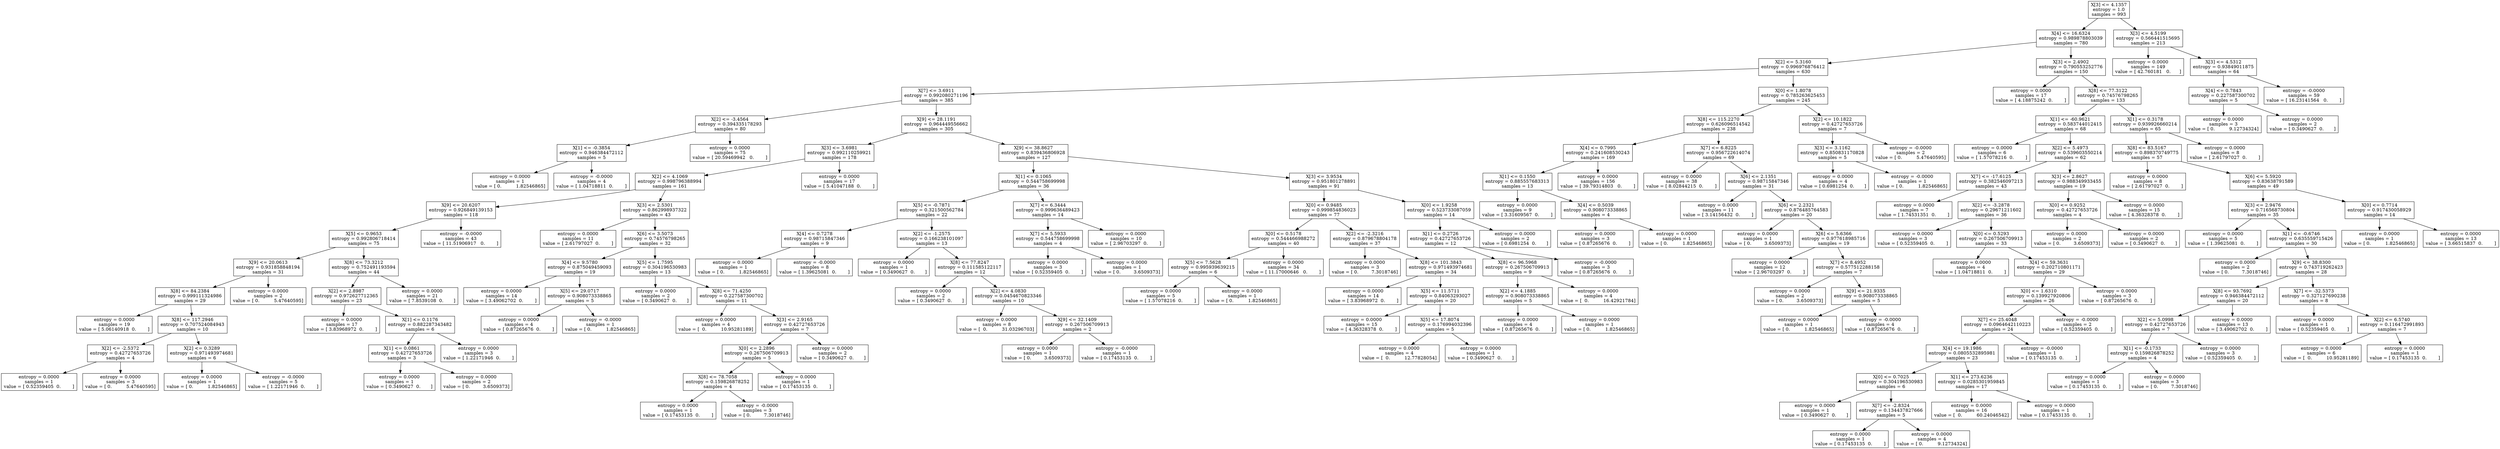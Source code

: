 digraph Tree {
0 [label="X[3] <= 4.1357\nentropy = 1.0\nsamples = 993", shape="box"] ;
1 [label="X[4] <= 16.6324\nentropy = 0.989878803039\nsamples = 780", shape="box"] ;
0 -> 1 ;
2 [label="X[2] <= 5.3160\nentropy = 0.996976876412\nsamples = 630", shape="box"] ;
1 -> 2 ;
3 [label="X[7] <= 3.6911\nentropy = 0.992080271196\nsamples = 385", shape="box"] ;
2 -> 3 ;
4 [label="X[2] <= -3.4564\nentropy = 0.394335178293\nsamples = 80", shape="box"] ;
3 -> 4 ;
5 [label="X[1] <= -0.3854\nentropy = 0.946384472112\nsamples = 5", shape="box"] ;
4 -> 5 ;
6 [label="entropy = 0.0000\nsamples = 1\nvalue = [ 0.          1.82546865]", shape="box"] ;
5 -> 6 ;
7 [label="entropy = -0.0000\nsamples = 4\nvalue = [ 1.04718811  0.        ]", shape="box"] ;
5 -> 7 ;
8 [label="entropy = 0.0000\nsamples = 75\nvalue = [ 20.59469942   0.        ]", shape="box"] ;
4 -> 8 ;
9 [label="X[9] <= 28.1191\nentropy = 0.964449556662\nsamples = 305", shape="box"] ;
3 -> 9 ;
10 [label="X[3] <= 3.6981\nentropy = 0.992110259921\nsamples = 178", shape="box"] ;
9 -> 10 ;
11 [label="X[2] <= 4.1069\nentropy = 0.998796388994\nsamples = 161", shape="box"] ;
10 -> 11 ;
12 [label="X[9] <= 20.6207\nentropy = 0.926849139153\nsamples = 118", shape="box"] ;
11 -> 12 ;
13 [label="X[5] <= 0.9653\nentropy = 0.992806718414\nsamples = 75", shape="box"] ;
12 -> 13 ;
14 [label="X[9] <= 20.0613\nentropy = 0.931858848194\nsamples = 31", shape="box"] ;
13 -> 14 ;
15 [label="X[8] <= 84.2384\nentropy = 0.999111324986\nsamples = 29", shape="box"] ;
14 -> 15 ;
16 [label="entropy = 0.0000\nsamples = 19\nvalue = [ 5.06140918  0.        ]", shape="box"] ;
15 -> 16 ;
17 [label="X[8] <= 117.2946\nentropy = 0.707524084943\nsamples = 10", shape="box"] ;
15 -> 17 ;
18 [label="X[2] <= -2.5372\nentropy = 0.42727653726\nsamples = 4", shape="box"] ;
17 -> 18 ;
19 [label="entropy = 0.0000\nsamples = 1\nvalue = [ 0.52359405  0.        ]", shape="box"] ;
18 -> 19 ;
20 [label="entropy = 0.0000\nsamples = 3\nvalue = [ 0.          5.47640595]", shape="box"] ;
18 -> 20 ;
21 [label="X[2] <= 0.3289\nentropy = 0.971493974681\nsamples = 6", shape="box"] ;
17 -> 21 ;
22 [label="entropy = 0.0000\nsamples = 1\nvalue = [ 0.          1.82546865]", shape="box"] ;
21 -> 22 ;
23 [label="entropy = -0.0000\nsamples = 5\nvalue = [ 1.22171946  0.        ]", shape="box"] ;
21 -> 23 ;
24 [label="entropy = 0.0000\nsamples = 2\nvalue = [ 0.          5.47640595]", shape="box"] ;
14 -> 24 ;
25 [label="X[8] <= 73.3212\nentropy = 0.752491193594\nsamples = 44", shape="box"] ;
13 -> 25 ;
26 [label="X[2] <= 2.8987\nentropy = 0.972627712365\nsamples = 23", shape="box"] ;
25 -> 26 ;
27 [label="entropy = 0.0000\nsamples = 17\nvalue = [ 3.83968972  0.        ]", shape="box"] ;
26 -> 27 ;
28 [label="X[1] <= 0.1176\nentropy = 0.882287343482\nsamples = 6", shape="box"] ;
26 -> 28 ;
29 [label="X[1] <= 0.0861\nentropy = 0.42727653726\nsamples = 3", shape="box"] ;
28 -> 29 ;
30 [label="entropy = 0.0000\nsamples = 1\nvalue = [ 0.3490627  0.       ]", shape="box"] ;
29 -> 30 ;
31 [label="entropy = 0.0000\nsamples = 2\nvalue = [ 0.         3.6509373]", shape="box"] ;
29 -> 31 ;
32 [label="entropy = 0.0000\nsamples = 3\nvalue = [ 1.22171946  0.        ]", shape="box"] ;
28 -> 32 ;
33 [label="entropy = 0.0000\nsamples = 21\nvalue = [ 7.8539108  0.       ]", shape="box"] ;
25 -> 33 ;
34 [label="entropy = -0.0000\nsamples = 43\nvalue = [ 11.51906917   0.        ]", shape="box"] ;
12 -> 34 ;
35 [label="X[3] <= 2.5301\nentropy = 0.862998937322\nsamples = 43", shape="box"] ;
11 -> 35 ;
36 [label="entropy = 0.0000\nsamples = 11\nvalue = [ 2.61797027  0.        ]", shape="box"] ;
35 -> 36 ;
37 [label="X[6] <= 3.5073\nentropy = 0.74576798265\nsamples = 32", shape="box"] ;
35 -> 37 ;
38 [label="X[4] <= 9.5780\nentropy = 0.875049459093\nsamples = 19", shape="box"] ;
37 -> 38 ;
39 [label="entropy = 0.0000\nsamples = 14\nvalue = [ 3.49062702  0.        ]", shape="box"] ;
38 -> 39 ;
40 [label="X[5] <= 29.0717\nentropy = 0.908073338865\nsamples = 5", shape="box"] ;
38 -> 40 ;
41 [label="entropy = 0.0000\nsamples = 4\nvalue = [ 0.87265676  0.        ]", shape="box"] ;
40 -> 41 ;
42 [label="entropy = -0.0000\nsamples = 1\nvalue = [ 0.          1.82546865]", shape="box"] ;
40 -> 42 ;
43 [label="X[5] <= 1.7595\nentropy = 0.304196530983\nsamples = 13", shape="box"] ;
37 -> 43 ;
44 [label="entropy = 0.0000\nsamples = 2\nvalue = [ 0.3490627  0.       ]", shape="box"] ;
43 -> 44 ;
45 [label="X[8] <= 71.4250\nentropy = 0.227587300702\nsamples = 11", shape="box"] ;
43 -> 45 ;
46 [label="entropy = 0.0000\nsamples = 4\nvalue = [  0.          10.95281189]", shape="box"] ;
45 -> 46 ;
47 [label="X[3] <= 2.9165\nentropy = 0.42727653726\nsamples = 7", shape="box"] ;
45 -> 47 ;
48 [label="X[0] <= 2.2896\nentropy = 0.267506709913\nsamples = 5", shape="box"] ;
47 -> 48 ;
49 [label="X[8] <= 78.7058\nentropy = 0.159826878252\nsamples = 4", shape="box"] ;
48 -> 49 ;
50 [label="entropy = 0.0000\nsamples = 1\nvalue = [ 0.17453135  0.        ]", shape="box"] ;
49 -> 50 ;
51 [label="entropy = -0.0000\nsamples = 3\nvalue = [ 0.         7.3018746]", shape="box"] ;
49 -> 51 ;
52 [label="entropy = 0.0000\nsamples = 1\nvalue = [ 0.17453135  0.        ]", shape="box"] ;
48 -> 52 ;
53 [label="entropy = 0.0000\nsamples = 2\nvalue = [ 0.3490627  0.       ]", shape="box"] ;
47 -> 53 ;
54 [label="entropy = 0.0000\nsamples = 17\nvalue = [ 5.41047188  0.        ]", shape="box"] ;
10 -> 54 ;
55 [label="X[9] <= 38.8627\nentropy = 0.839436806928\nsamples = 127", shape="box"] ;
9 -> 55 ;
56 [label="X[1] <= 0.1065\nentropy = 0.544758699998\nsamples = 36", shape="box"] ;
55 -> 56 ;
57 [label="X[5] <= -0.7871\nentropy = 0.321500562784\nsamples = 22", shape="box"] ;
56 -> 57 ;
58 [label="X[4] <= 0.7278\nentropy = 0.98715847346\nsamples = 9", shape="box"] ;
57 -> 58 ;
59 [label="entropy = 0.0000\nsamples = 1\nvalue = [ 0.          1.82546865]", shape="box"] ;
58 -> 59 ;
60 [label="entropy = -0.0000\nsamples = 8\nvalue = [ 1.39625081  0.        ]", shape="box"] ;
58 -> 60 ;
61 [label="X[2] <= -1.2575\nentropy = 0.166238101097\nsamples = 13", shape="box"] ;
57 -> 61 ;
62 [label="entropy = 0.0000\nsamples = 1\nvalue = [ 0.3490627  0.       ]", shape="box"] ;
61 -> 62 ;
63 [label="X[8] <= 77.8247\nentropy = 0.111585122117\nsamples = 12", shape="box"] ;
61 -> 63 ;
64 [label="entropy = 0.0000\nsamples = 2\nvalue = [ 0.3490627  0.       ]", shape="box"] ;
63 -> 64 ;
65 [label="X[2] <= 4.0830\nentropy = 0.0454670823346\nsamples = 10", shape="box"] ;
63 -> 65 ;
66 [label="entropy = 0.0000\nsamples = 8\nvalue = [  0.          31.03296703]", shape="box"] ;
65 -> 66 ;
67 [label="X[9] <= 32.1409\nentropy = 0.267506709913\nsamples = 2", shape="box"] ;
65 -> 67 ;
68 [label="entropy = 0.0000\nsamples = 1\nvalue = [ 0.         3.6509373]", shape="box"] ;
67 -> 68 ;
69 [label="entropy = -0.0000\nsamples = 1\nvalue = [ 0.17453135  0.        ]", shape="box"] ;
67 -> 69 ;
70 [label="X[7] <= 6.3444\nentropy = 0.999636489423\nsamples = 14", shape="box"] ;
56 -> 70 ;
71 [label="X[7] <= 5.5933\nentropy = 0.544758699998\nsamples = 4", shape="box"] ;
70 -> 71 ;
72 [label="entropy = 0.0000\nsamples = 3\nvalue = [ 0.52359405  0.        ]", shape="box"] ;
71 -> 72 ;
73 [label="entropy = 0.0000\nsamples = 1\nvalue = [ 0.         3.6509373]", shape="box"] ;
71 -> 73 ;
74 [label="entropy = 0.0000\nsamples = 10\nvalue = [ 2.96703297  0.        ]", shape="box"] ;
70 -> 74 ;
75 [label="X[3] <= 3.9534\nentropy = 0.951801278891\nsamples = 91", shape="box"] ;
55 -> 75 ;
76 [label="X[0] <= 0.9485\nentropy = 0.999854836023\nsamples = 77", shape="box"] ;
75 -> 76 ;
77 [label="X[0] <= 0.5178\nentropy = 0.544466988272\nsamples = 40", shape="box"] ;
76 -> 77 ;
78 [label="X[5] <= 7.5628\nentropy = 0.995939639215\nsamples = 6", shape="box"] ;
77 -> 78 ;
79 [label="entropy = 0.0000\nsamples = 5\nvalue = [ 1.57078216  0.        ]", shape="box"] ;
78 -> 79 ;
80 [label="entropy = 0.0000\nsamples = 1\nvalue = [ 0.          1.82546865]", shape="box"] ;
78 -> 80 ;
81 [label="entropy = 0.0000\nsamples = 34\nvalue = [ 11.17000646   0.        ]", shape="box"] ;
77 -> 81 ;
82 [label="X[2] <= -2.3216\nentropy = 0.879678804178\nsamples = 37", shape="box"] ;
76 -> 82 ;
83 [label="entropy = 0.0000\nsamples = 3\nvalue = [ 0.         7.3018746]", shape="box"] ;
82 -> 83 ;
84 [label="X[8] <= 101.3843\nentropy = 0.971493974681\nsamples = 34", shape="box"] ;
82 -> 84 ;
85 [label="entropy = 0.0000\nsamples = 14\nvalue = [ 3.83968972  0.        ]", shape="box"] ;
84 -> 85 ;
86 [label="X[5] <= 11.5711\nentropy = 0.84063293027\nsamples = 20", shape="box"] ;
84 -> 86 ;
87 [label="entropy = 0.0000\nsamples = 15\nvalue = [ 4.36328378  0.        ]", shape="box"] ;
86 -> 87 ;
88 [label="X[5] <= 17.8074\nentropy = 0.176994032396\nsamples = 5", shape="box"] ;
86 -> 88 ;
89 [label="entropy = 0.0000\nsamples = 4\nvalue = [  0.          12.77828054]", shape="box"] ;
88 -> 89 ;
90 [label="entropy = 0.0000\nsamples = 1\nvalue = [ 0.3490627  0.       ]", shape="box"] ;
88 -> 90 ;
91 [label="X[0] <= 1.9258\nentropy = 0.523733087059\nsamples = 14", shape="box"] ;
75 -> 91 ;
92 [label="X[1] <= 0.2726\nentropy = 0.42727653726\nsamples = 12", shape="box"] ;
91 -> 92 ;
93 [label="X[8] <= 96.5968\nentropy = 0.267506709913\nsamples = 9", shape="box"] ;
92 -> 93 ;
94 [label="X[2] <= 4.1885\nentropy = 0.908073338865\nsamples = 5", shape="box"] ;
93 -> 94 ;
95 [label="entropy = 0.0000\nsamples = 4\nvalue = [ 0.87265676  0.        ]", shape="box"] ;
94 -> 95 ;
96 [label="entropy = 0.0000\nsamples = 1\nvalue = [ 0.          1.82546865]", shape="box"] ;
94 -> 96 ;
97 [label="entropy = 0.0000\nsamples = 4\nvalue = [  0.          16.42921784]", shape="box"] ;
93 -> 97 ;
98 [label="entropy = -0.0000\nsamples = 3\nvalue = [ 0.87265676  0.        ]", shape="box"] ;
92 -> 98 ;
99 [label="entropy = 0.0000\nsamples = 2\nvalue = [ 0.6981254  0.       ]", shape="box"] ;
91 -> 99 ;
100 [label="X[0] <= 1.8078\nentropy = 0.785263625453\nsamples = 245", shape="box"] ;
2 -> 100 ;
101 [label="X[8] <= 115.2270\nentropy = 0.626096514542\nsamples = 238", shape="box"] ;
100 -> 101 ;
102 [label="X[4] <= 0.7995\nentropy = 0.241608530243\nsamples = 169", shape="box"] ;
101 -> 102 ;
103 [label="X[1] <= 0.1550\nentropy = 0.885557683313\nsamples = 13", shape="box"] ;
102 -> 103 ;
104 [label="entropy = 0.0000\nsamples = 9\nvalue = [ 3.31609567  0.        ]", shape="box"] ;
103 -> 104 ;
105 [label="X[4] <= 0.5039\nentropy = 0.908073338865\nsamples = 4", shape="box"] ;
103 -> 105 ;
106 [label="entropy = 0.0000\nsamples = 3\nvalue = [ 0.87265676  0.        ]", shape="box"] ;
105 -> 106 ;
107 [label="entropy = 0.0000\nsamples = 1\nvalue = [ 0.          1.82546865]", shape="box"] ;
105 -> 107 ;
108 [label="entropy = 0.0000\nsamples = 156\nvalue = [ 39.79314803   0.        ]", shape="box"] ;
102 -> 108 ;
109 [label="X[7] <= 6.8225\nentropy = 0.956722614074\nsamples = 69", shape="box"] ;
101 -> 109 ;
110 [label="entropy = 0.0000\nsamples = 38\nvalue = [ 8.02844215  0.        ]", shape="box"] ;
109 -> 110 ;
111 [label="X[6] <= 2.1351\nentropy = 0.98715847346\nsamples = 31", shape="box"] ;
109 -> 111 ;
112 [label="entropy = 0.0000\nsamples = 11\nvalue = [ 3.14156432  0.        ]", shape="box"] ;
111 -> 112 ;
113 [label="X[6] <= 2.2321\nentropy = 0.876485764583\nsamples = 20", shape="box"] ;
111 -> 113 ;
114 [label="entropy = 0.0000\nsamples = 1\nvalue = [ 0.         3.6509373]", shape="box"] ;
113 -> 114 ;
115 [label="X[6] <= 5.6366\nentropy = 0.977618985716\nsamples = 19", shape="box"] ;
113 -> 115 ;
116 [label="entropy = 0.0000\nsamples = 12\nvalue = [ 2.96703297  0.        ]", shape="box"] ;
115 -> 116 ;
117 [label="X[7] <= 8.4952\nentropy = 0.577512288158\nsamples = 7", shape="box"] ;
115 -> 117 ;
118 [label="entropy = 0.0000\nsamples = 2\nvalue = [ 0.         3.6509373]", shape="box"] ;
117 -> 118 ;
119 [label="X[9] <= 21.9335\nentropy = 0.908073338865\nsamples = 5", shape="box"] ;
117 -> 119 ;
120 [label="entropy = 0.0000\nsamples = 1\nvalue = [ 0.          1.82546865]", shape="box"] ;
119 -> 120 ;
121 [label="entropy = -0.0000\nsamples = 4\nvalue = [ 0.87265676  0.        ]", shape="box"] ;
119 -> 121 ;
122 [label="X[2] <= 10.1822\nentropy = 0.42727653726\nsamples = 7", shape="box"] ;
100 -> 122 ;
123 [label="X[3] <= 3.1162\nentropy = 0.850831170828\nsamples = 5", shape="box"] ;
122 -> 123 ;
124 [label="entropy = 0.0000\nsamples = 4\nvalue = [ 0.6981254  0.       ]", shape="box"] ;
123 -> 124 ;
125 [label="entropy = -0.0000\nsamples = 1\nvalue = [ 0.          1.82546865]", shape="box"] ;
123 -> 125 ;
126 [label="entropy = -0.0000\nsamples = 2\nvalue = [ 0.          5.47640595]", shape="box"] ;
122 -> 126 ;
127 [label="X[3] <= 2.4902\nentropy = 0.790553252776\nsamples = 150", shape="box"] ;
1 -> 127 ;
128 [label="entropy = 0.0000\nsamples = 17\nvalue = [ 4.18875242  0.        ]", shape="box"] ;
127 -> 128 ;
129 [label="X[8] <= 77.3122\nentropy = 0.74576798265\nsamples = 133", shape="box"] ;
127 -> 129 ;
130 [label="X[1] <= -60.9621\nentropy = 0.583744012415\nsamples = 68", shape="box"] ;
129 -> 130 ;
131 [label="entropy = 0.0000\nsamples = 6\nvalue = [ 1.57078216  0.        ]", shape="box"] ;
130 -> 131 ;
132 [label="X[2] <= 5.4973\nentropy = 0.539603550214\nsamples = 62", shape="box"] ;
130 -> 132 ;
133 [label="X[7] <= -17.6125\nentropy = 0.382546097213\nsamples = 43", shape="box"] ;
132 -> 133 ;
134 [label="entropy = 0.0000\nsamples = 7\nvalue = [ 1.74531351  0.        ]", shape="box"] ;
133 -> 134 ;
135 [label="X[2] <= -3.2878\nentropy = 0.29671211602\nsamples = 36", shape="box"] ;
133 -> 135 ;
136 [label="entropy = 0.0000\nsamples = 3\nvalue = [ 0.52359405  0.        ]", shape="box"] ;
135 -> 136 ;
137 [label="X[0] <= 0.5293\nentropy = 0.267506709913\nsamples = 33", shape="box"] ;
135 -> 137 ;
138 [label="entropy = 0.0000\nsamples = 4\nvalue = [ 1.04718811  0.        ]", shape="box"] ;
137 -> 138 ;
139 [label="X[4] <= 59.3631\nentropy = 0.202710801171\nsamples = 29", shape="box"] ;
137 -> 139 ;
140 [label="X[0] <= 1.6310\nentropy = 0.139927920806\nsamples = 26", shape="box"] ;
139 -> 140 ;
141 [label="X[7] <= 25.4048\nentropy = 0.0964642110223\nsamples = 24", shape="box"] ;
140 -> 141 ;
142 [label="X[4] <= 19.1986\nentropy = 0.0805532895981\nsamples = 23", shape="box"] ;
141 -> 142 ;
143 [label="X[0] <= 0.7025\nentropy = 0.304196530983\nsamples = 6", shape="box"] ;
142 -> 143 ;
144 [label="entropy = 0.0000\nsamples = 1\nvalue = [ 0.3490627  0.       ]", shape="box"] ;
143 -> 144 ;
145 [label="X[7] <= -2.8324\nentropy = 0.134437827666\nsamples = 5", shape="box"] ;
143 -> 145 ;
146 [label="entropy = 0.0000\nsamples = 1\nvalue = [ 0.17453135  0.        ]", shape="box"] ;
145 -> 146 ;
147 [label="entropy = 0.0000\nsamples = 4\nvalue = [ 0.          9.12734324]", shape="box"] ;
145 -> 147 ;
148 [label="X[1] <= 273.6236\nentropy = 0.0285301959845\nsamples = 17", shape="box"] ;
142 -> 148 ;
149 [label="entropy = 0.0000\nsamples = 16\nvalue = [  0.          60.24046542]", shape="box"] ;
148 -> 149 ;
150 [label="entropy = 0.0000\nsamples = 1\nvalue = [ 0.17453135  0.        ]", shape="box"] ;
148 -> 150 ;
151 [label="entropy = -0.0000\nsamples = 1\nvalue = [ 0.17453135  0.        ]", shape="box"] ;
141 -> 151 ;
152 [label="entropy = -0.0000\nsamples = 2\nvalue = [ 0.52359405  0.        ]", shape="box"] ;
140 -> 152 ;
153 [label="entropy = 0.0000\nsamples = 3\nvalue = [ 0.87265676  0.        ]", shape="box"] ;
139 -> 153 ;
154 [label="X[3] <= 2.8627\nentropy = 0.988349933455\nsamples = 19", shape="box"] ;
132 -> 154 ;
155 [label="X[0] <= 0.9252\nentropy = 0.42727653726\nsamples = 4", shape="box"] ;
154 -> 155 ;
156 [label="entropy = 0.0000\nsamples = 2\nvalue = [ 0.         3.6509373]", shape="box"] ;
155 -> 156 ;
157 [label="entropy = 0.0000\nsamples = 2\nvalue = [ 0.3490627  0.       ]", shape="box"] ;
155 -> 157 ;
158 [label="entropy = 0.0000\nsamples = 15\nvalue = [ 4.36328378  0.        ]", shape="box"] ;
154 -> 158 ;
159 [label="X[1] <= 0.3178\nentropy = 0.939926660214\nsamples = 65", shape="box"] ;
129 -> 159 ;
160 [label="X[8] <= 83.5167\nentropy = 0.898370749775\nsamples = 57", shape="box"] ;
159 -> 160 ;
161 [label="entropy = 0.0000\nsamples = 8\nvalue = [ 2.61797027  0.        ]", shape="box"] ;
160 -> 161 ;
162 [label="X[6] <= 5.5920\nentropy = 0.83638791589\nsamples = 49", shape="box"] ;
160 -> 162 ;
163 [label="X[3] <= 2.9476\nentropy = 0.716568730804\nsamples = 35", shape="box"] ;
162 -> 163 ;
164 [label="entropy = 0.0000\nsamples = 5\nvalue = [ 1.39625081  0.        ]", shape="box"] ;
163 -> 164 ;
165 [label="X[1] <= -0.6746\nentropy = 0.635559715426\nsamples = 30", shape="box"] ;
163 -> 165 ;
166 [label="entropy = 0.0000\nsamples = 2\nvalue = [ 0.         7.3018746]", shape="box"] ;
165 -> 166 ;
167 [label="X[9] <= 38.8300\nentropy = 0.743719262423\nsamples = 28", shape="box"] ;
165 -> 167 ;
168 [label="X[8] <= 93.7692\nentropy = 0.946384472112\nsamples = 20", shape="box"] ;
167 -> 168 ;
169 [label="X[2] <= 5.0998\nentropy = 0.42727653726\nsamples = 7", shape="box"] ;
168 -> 169 ;
170 [label="X[1] <= -0.1733\nentropy = 0.159826878252\nsamples = 4", shape="box"] ;
169 -> 170 ;
171 [label="entropy = 0.0000\nsamples = 1\nvalue = [ 0.17453135  0.        ]", shape="box"] ;
170 -> 171 ;
172 [label="entropy = 0.0000\nsamples = 3\nvalue = [ 0.         7.3018746]", shape="box"] ;
170 -> 172 ;
173 [label="entropy = 0.0000\nsamples = 3\nvalue = [ 0.52359405  0.        ]", shape="box"] ;
169 -> 173 ;
174 [label="entropy = 0.0000\nsamples = 13\nvalue = [ 3.49062702  0.        ]", shape="box"] ;
168 -> 174 ;
175 [label="X[7] <= -32.5373\nentropy = 0.327127690238\nsamples = 8", shape="box"] ;
167 -> 175 ;
176 [label="entropy = 0.0000\nsamples = 1\nvalue = [ 0.52359405  0.        ]", shape="box"] ;
175 -> 176 ;
177 [label="X[2] <= 6.5740\nentropy = 0.116472991893\nsamples = 7", shape="box"] ;
175 -> 177 ;
178 [label="entropy = 0.0000\nsamples = 6\nvalue = [  0.          10.95281189]", shape="box"] ;
177 -> 178 ;
179 [label="entropy = 0.0000\nsamples = 1\nvalue = [ 0.17453135  0.        ]", shape="box"] ;
177 -> 179 ;
180 [label="X[0] <= 0.7714\nentropy = 0.917430058929\nsamples = 14", shape="box"] ;
162 -> 180 ;
181 [label="entropy = 0.0000\nsamples = 1\nvalue = [ 0.          1.82546865]", shape="box"] ;
180 -> 181 ;
182 [label="entropy = 0.0000\nsamples = 13\nvalue = [ 3.66515837  0.        ]", shape="box"] ;
180 -> 182 ;
183 [label="entropy = 0.0000\nsamples = 8\nvalue = [ 2.61797027  0.        ]", shape="box"] ;
159 -> 183 ;
184 [label="X[3] <= 4.5199\nentropy = 0.566441515695\nsamples = 213", shape="box"] ;
0 -> 184 ;
185 [label="entropy = 0.0000\nsamples = 149\nvalue = [ 42.760181   0.      ]", shape="box"] ;
184 -> 185 ;
186 [label="X[3] <= 4.5312\nentropy = 0.93849011875\nsamples = 64", shape="box"] ;
184 -> 186 ;
187 [label="X[4] <= 0.7843\nentropy = 0.227587300702\nsamples = 5", shape="box"] ;
186 -> 187 ;
188 [label="entropy = 0.0000\nsamples = 3\nvalue = [ 0.          9.12734324]", shape="box"] ;
187 -> 188 ;
189 [label="entropy = 0.0000\nsamples = 2\nvalue = [ 0.3490627  0.       ]", shape="box"] ;
187 -> 189 ;
190 [label="entropy = -0.0000\nsamples = 59\nvalue = [ 16.23141564   0.        ]", shape="box"] ;
186 -> 190 ;
}